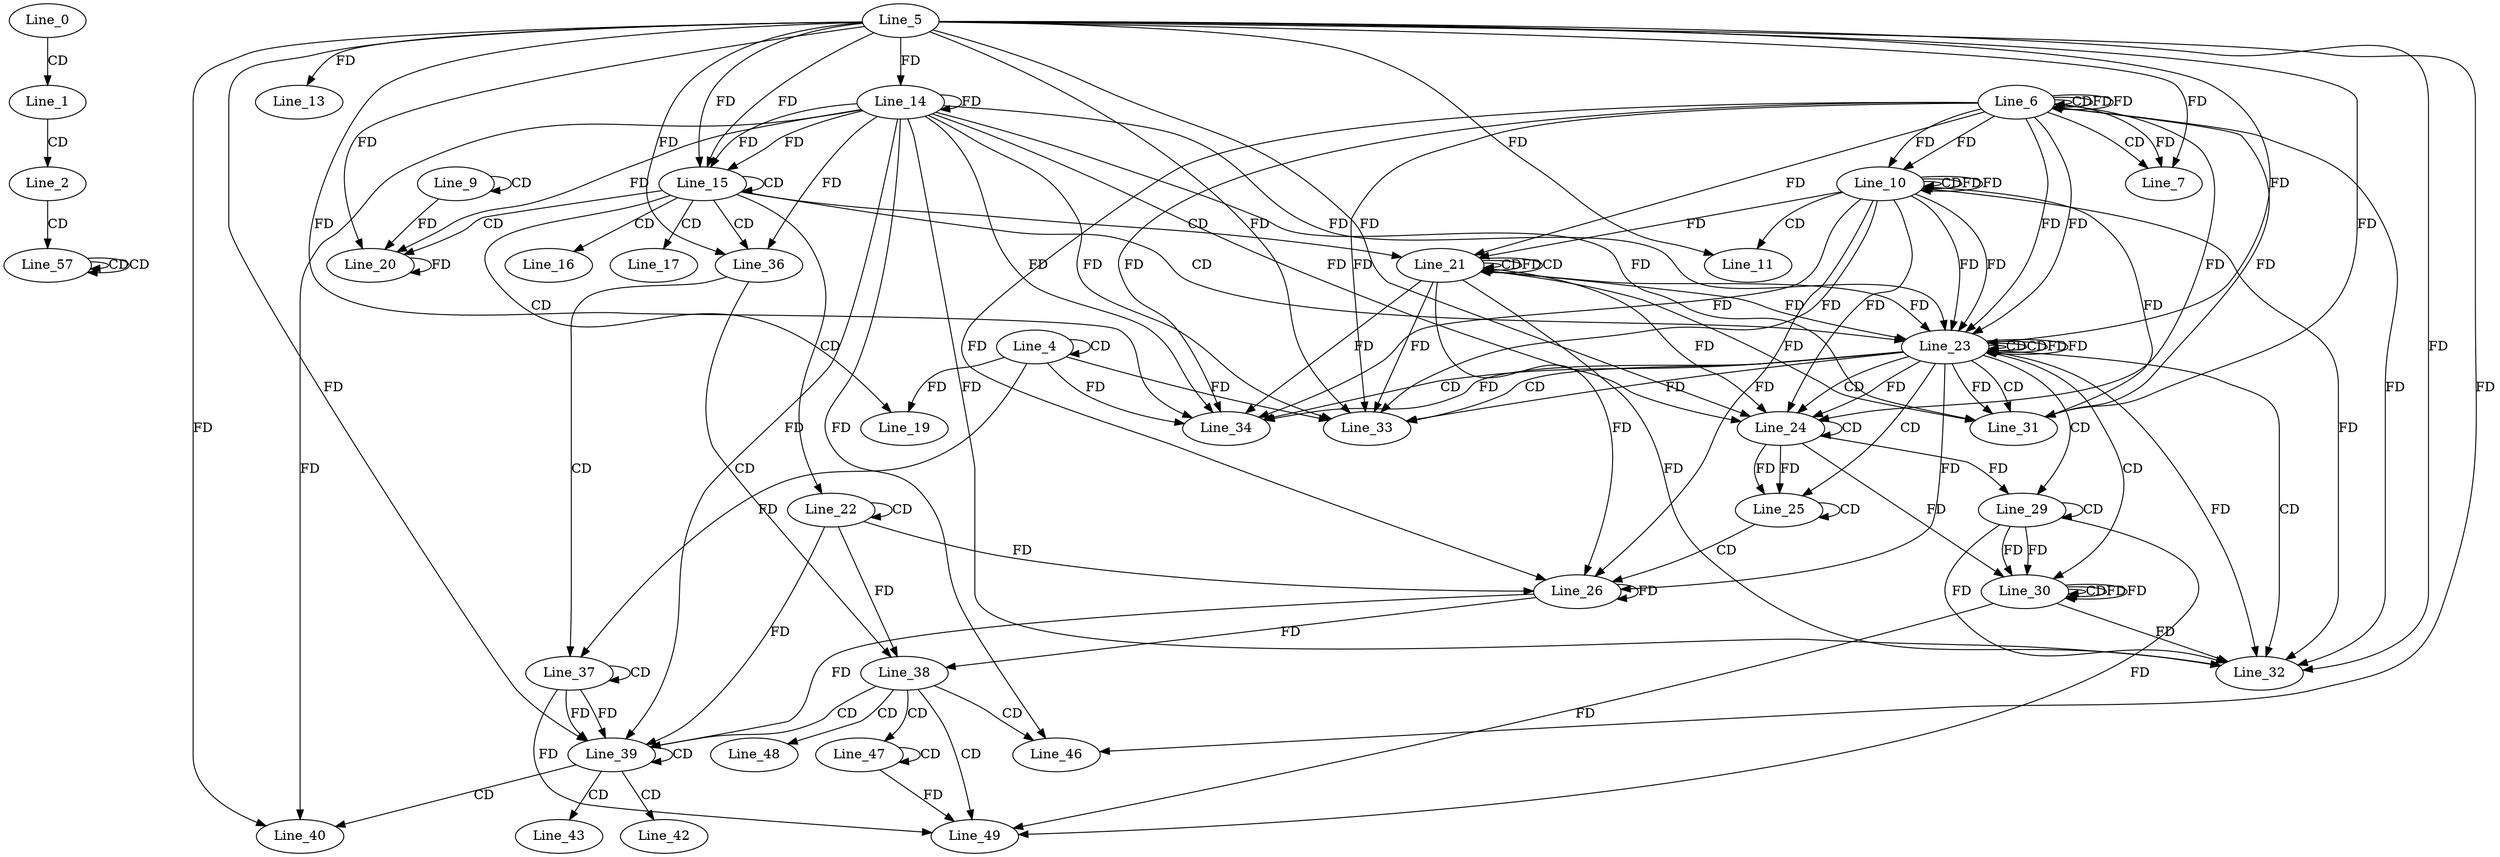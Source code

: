 digraph G {
  Line_0;
  Line_1;
  Line_2;
  Line_4;
  Line_4;
  Line_6;
  Line_6;
  Line_6;
  Line_6;
  Line_7;
  Line_5;
  Line_7;
  Line_9;
  Line_9;
  Line_10;
  Line_10;
  Line_10;
  Line_11;
  Line_13;
  Line_14;
  Line_14;
  Line_15;
  Line_15;
  Line_16;
  Line_17;
  Line_19;
  Line_20;
  Line_20;
  Line_21;
  Line_21;
  Line_21;
  Line_21;
  Line_22;
  Line_22;
  Line_23;
  Line_23;
  Line_23;
  Line_23;
  Line_24;
  Line_24;
  Line_25;
  Line_25;
  Line_26;
  Line_29;
  Line_29;
  Line_30;
  Line_30;
  Line_30;
  Line_31;
  Line_32;
  Line_33;
  Line_33;
  Line_34;
  Line_34;
  Line_36;
  Line_36;
  Line_37;
  Line_37;
  Line_38;
  Line_39;
  Line_39;
  Line_39;
  Line_40;
  Line_40;
  Line_42;
  Line_43;
  Line_46;
  Line_46;
  Line_47;
  Line_47;
  Line_48;
  Line_49;
  Line_57;
  Line_57;
  Line_57;
  Line_0 -> Line_1 [ label="CD" ];
  Line_1 -> Line_2 [ label="CD" ];
  Line_4 -> Line_4 [ label="CD" ];
  Line_6 -> Line_6 [ label="CD" ];
  Line_6 -> Line_6 [ label="FD" ];
  Line_6 -> Line_7 [ label="CD" ];
  Line_5 -> Line_7 [ label="FD" ];
  Line_6 -> Line_7 [ label="FD" ];
  Line_9 -> Line_9 [ label="CD" ];
  Line_6 -> Line_10 [ label="FD" ];
  Line_10 -> Line_10 [ label="CD" ];
  Line_10 -> Line_10 [ label="FD" ];
  Line_6 -> Line_10 [ label="FD" ];
  Line_10 -> Line_11 [ label="CD" ];
  Line_5 -> Line_11 [ label="FD" ];
  Line_5 -> Line_13 [ label="FD" ];
  Line_5 -> Line_14 [ label="FD" ];
  Line_14 -> Line_14 [ label="FD" ];
  Line_5 -> Line_15 [ label="FD" ];
  Line_14 -> Line_15 [ label="FD" ];
  Line_15 -> Line_15 [ label="CD" ];
  Line_5 -> Line_15 [ label="FD" ];
  Line_14 -> Line_15 [ label="FD" ];
  Line_15 -> Line_16 [ label="CD" ];
  Line_15 -> Line_17 [ label="CD" ];
  Line_15 -> Line_19 [ label="CD" ];
  Line_4 -> Line_19 [ label="FD" ];
  Line_15 -> Line_20 [ label="CD" ];
  Line_9 -> Line_20 [ label="FD" ];
  Line_20 -> Line_20 [ label="FD" ];
  Line_5 -> Line_20 [ label="FD" ];
  Line_14 -> Line_20 [ label="FD" ];
  Line_15 -> Line_21 [ label="CD" ];
  Line_21 -> Line_21 [ label="CD" ];
  Line_10 -> Line_21 [ label="FD" ];
  Line_6 -> Line_21 [ label="FD" ];
  Line_21 -> Line_21 [ label="FD" ];
  Line_21 -> Line_21 [ label="CD" ];
  Line_15 -> Line_22 [ label="CD" ];
  Line_22 -> Line_22 [ label="CD" ];
  Line_15 -> Line_23 [ label="CD" ];
  Line_23 -> Line_23 [ label="CD" ];
  Line_21 -> Line_23 [ label="FD" ];
  Line_10 -> Line_23 [ label="FD" ];
  Line_6 -> Line_23 [ label="FD" ];
  Line_5 -> Line_23 [ label="FD" ];
  Line_14 -> Line_23 [ label="FD" ];
  Line_23 -> Line_23 [ label="CD" ];
  Line_23 -> Line_23 [ label="FD" ];
  Line_21 -> Line_23 [ label="FD" ];
  Line_10 -> Line_23 [ label="FD" ];
  Line_6 -> Line_23 [ label="FD" ];
  Line_23 -> Line_24 [ label="CD" ];
  Line_24 -> Line_24 [ label="CD" ];
  Line_5 -> Line_24 [ label="FD" ];
  Line_14 -> Line_24 [ label="FD" ];
  Line_23 -> Line_24 [ label="FD" ];
  Line_21 -> Line_24 [ label="FD" ];
  Line_10 -> Line_24 [ label="FD" ];
  Line_6 -> Line_24 [ label="FD" ];
  Line_23 -> Line_25 [ label="CD" ];
  Line_24 -> Line_25 [ label="FD" ];
  Line_25 -> Line_25 [ label="CD" ];
  Line_24 -> Line_25 [ label="FD" ];
  Line_25 -> Line_26 [ label="CD" ];
  Line_26 -> Line_26 [ label="FD" ];
  Line_22 -> Line_26 [ label="FD" ];
  Line_23 -> Line_26 [ label="FD" ];
  Line_21 -> Line_26 [ label="FD" ];
  Line_10 -> Line_26 [ label="FD" ];
  Line_6 -> Line_26 [ label="FD" ];
  Line_23 -> Line_29 [ label="CD" ];
  Line_29 -> Line_29 [ label="CD" ];
  Line_24 -> Line_29 [ label="FD" ];
  Line_23 -> Line_30 [ label="CD" ];
  Line_29 -> Line_30 [ label="FD" ];
  Line_30 -> Line_30 [ label="CD" ];
  Line_29 -> Line_30 [ label="FD" ];
  Line_30 -> Line_30 [ label="FD" ];
  Line_24 -> Line_30 [ label="FD" ];
  Line_23 -> Line_31 [ label="CD" ];
  Line_5 -> Line_31 [ label="FD" ];
  Line_14 -> Line_31 [ label="FD" ];
  Line_23 -> Line_31 [ label="FD" ];
  Line_21 -> Line_31 [ label="FD" ];
  Line_10 -> Line_31 [ label="FD" ];
  Line_6 -> Line_31 [ label="FD" ];
  Line_23 -> Line_32 [ label="CD" ];
  Line_29 -> Line_32 [ label="FD" ];
  Line_30 -> Line_32 [ label="FD" ];
  Line_5 -> Line_32 [ label="FD" ];
  Line_14 -> Line_32 [ label="FD" ];
  Line_23 -> Line_32 [ label="FD" ];
  Line_21 -> Line_32 [ label="FD" ];
  Line_10 -> Line_32 [ label="FD" ];
  Line_6 -> Line_32 [ label="FD" ];
  Line_23 -> Line_33 [ label="CD" ];
  Line_4 -> Line_33 [ label="FD" ];
  Line_5 -> Line_33 [ label="FD" ];
  Line_14 -> Line_33 [ label="FD" ];
  Line_23 -> Line_33 [ label="FD" ];
  Line_21 -> Line_33 [ label="FD" ];
  Line_10 -> Line_33 [ label="FD" ];
  Line_6 -> Line_33 [ label="FD" ];
  Line_23 -> Line_34 [ label="CD" ];
  Line_4 -> Line_34 [ label="FD" ];
  Line_5 -> Line_34 [ label="FD" ];
  Line_14 -> Line_34 [ label="FD" ];
  Line_23 -> Line_34 [ label="FD" ];
  Line_21 -> Line_34 [ label="FD" ];
  Line_10 -> Line_34 [ label="FD" ];
  Line_6 -> Line_34 [ label="FD" ];
  Line_15 -> Line_36 [ label="CD" ];
  Line_5 -> Line_36 [ label="FD" ];
  Line_14 -> Line_36 [ label="FD" ];
  Line_36 -> Line_37 [ label="CD" ];
  Line_37 -> Line_37 [ label="CD" ];
  Line_4 -> Line_37 [ label="FD" ];
  Line_36 -> Line_38 [ label="CD" ];
  Line_26 -> Line_38 [ label="FD" ];
  Line_22 -> Line_38 [ label="FD" ];
  Line_38 -> Line_39 [ label="CD" ];
  Line_37 -> Line_39 [ label="FD" ];
  Line_39 -> Line_39 [ label="CD" ];
  Line_37 -> Line_39 [ label="FD" ];
  Line_5 -> Line_39 [ label="FD" ];
  Line_14 -> Line_39 [ label="FD" ];
  Line_26 -> Line_39 [ label="FD" ];
  Line_22 -> Line_39 [ label="FD" ];
  Line_39 -> Line_40 [ label="CD" ];
  Line_5 -> Line_40 [ label="FD" ];
  Line_14 -> Line_40 [ label="FD" ];
  Line_39 -> Line_42 [ label="CD" ];
  Line_39 -> Line_43 [ label="CD" ];
  Line_38 -> Line_46 [ label="CD" ];
  Line_5 -> Line_46 [ label="FD" ];
  Line_14 -> Line_46 [ label="FD" ];
  Line_38 -> Line_47 [ label="CD" ];
  Line_47 -> Line_47 [ label="CD" ];
  Line_38 -> Line_48 [ label="CD" ];
  Line_38 -> Line_49 [ label="CD" ];
  Line_29 -> Line_49 [ label="FD" ];
  Line_30 -> Line_49 [ label="FD" ];
  Line_47 -> Line_49 [ label="FD" ];
  Line_37 -> Line_49 [ label="FD" ];
  Line_2 -> Line_57 [ label="CD" ];
  Line_57 -> Line_57 [ label="CD" ];
  Line_57 -> Line_57 [ label="CD" ];
  Line_6 -> Line_6 [ label="FD" ];
  Line_10 -> Line_10 [ label="FD" ];
  Line_23 -> Line_23 [ label="FD" ];
  Line_30 -> Line_30 [ label="FD" ];
}
